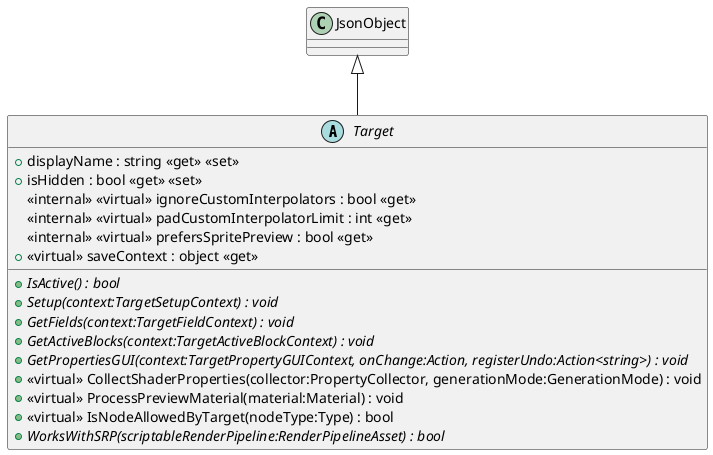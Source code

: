 @startuml
abstract class Target {
    + displayName : string <<get>> <<set>>
    + isHidden : bool <<get>> <<set>>
    <<internal>> <<virtual>> ignoreCustomInterpolators : bool <<get>>
    <<internal>> <<virtual>> padCustomInterpolatorLimit : int <<get>>
    <<internal>> <<virtual>> prefersSpritePreview : bool <<get>>
    + {abstract} IsActive() : bool
    + {abstract} Setup(context:TargetSetupContext) : void
    + {abstract} GetFields(context:TargetFieldContext) : void
    + {abstract} GetActiveBlocks(context:TargetActiveBlockContext) : void
    + {abstract} GetPropertiesGUI(context:TargetPropertyGUIContext, onChange:Action, registerUndo:Action<string>) : void
    + <<virtual>> CollectShaderProperties(collector:PropertyCollector, generationMode:GenerationMode) : void
    + <<virtual>> ProcessPreviewMaterial(material:Material) : void
    + <<virtual>> saveContext : object <<get>>
    + <<virtual>> IsNodeAllowedByTarget(nodeType:Type) : bool
    + {abstract} WorksWithSRP(scriptableRenderPipeline:RenderPipelineAsset) : bool
}
JsonObject <|-- Target
@enduml
